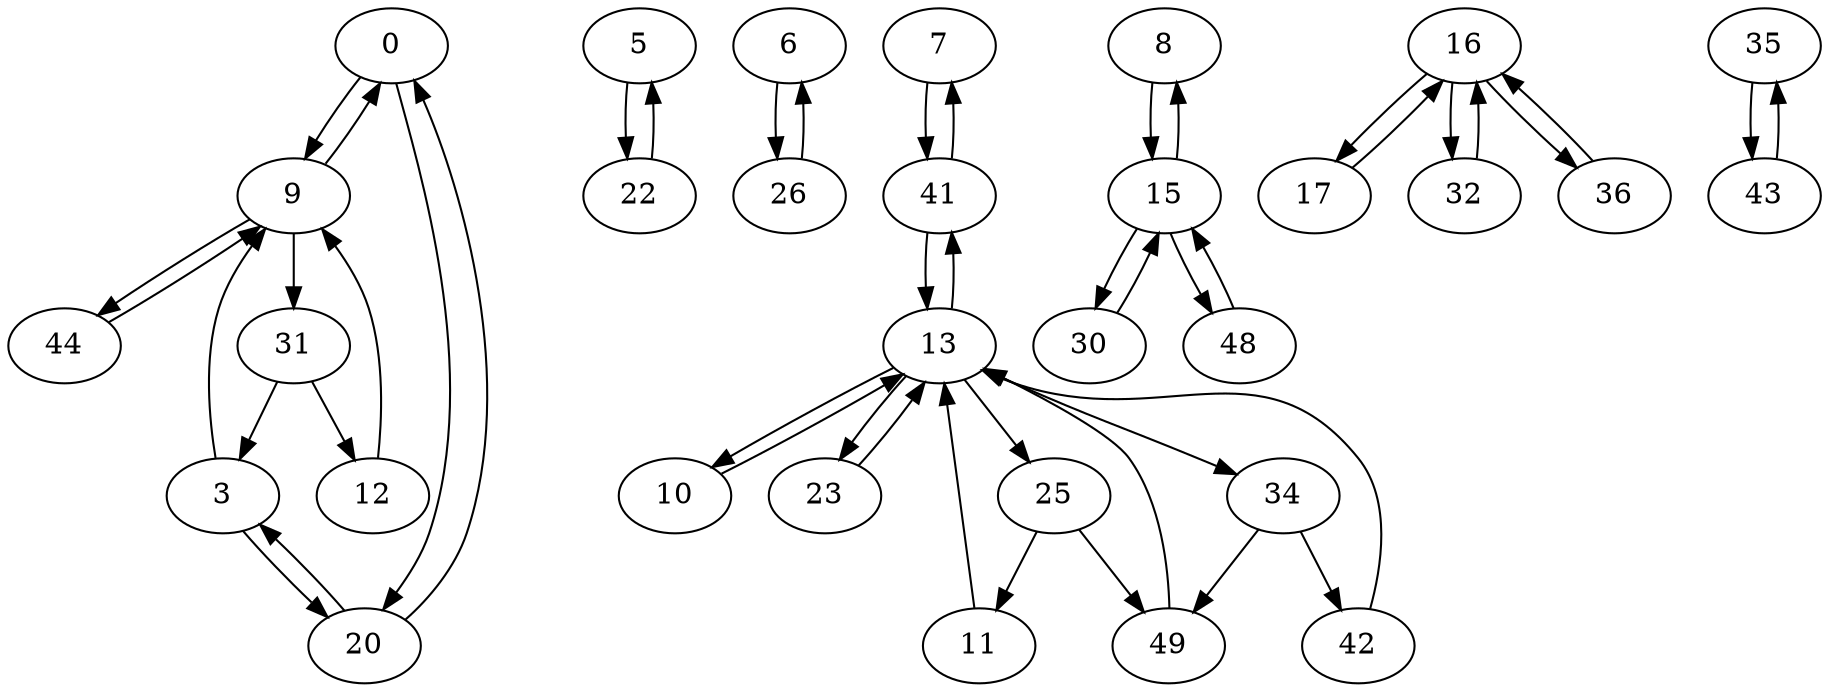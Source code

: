 digraph G {
  0 -> 9;
  0 -> 20;
  3 -> 9;
  3 -> 20;
  5 -> 22;
  6 -> 26;
  7 -> 41;
  8 -> 15;
  9 -> 0;
  9 -> 31;
  9 -> 44;
  10 -> 13;
  11 -> 13;
  12 -> 9;
  13 -> 10;
  13 -> 23;
  13 -> 25;
  13 -> 34;
  13 -> 41;
  15 -> 8;
  15 -> 30;
  15 -> 48;
  16 -> 17;
  16 -> 32;
  16 -> 36;
  17 -> 16;
  20 -> 0;
  20 -> 3;
  22 -> 5;
  23 -> 13;
  25 -> 11;
  25 -> 49;
  26 -> 6;
  30 -> 15;
  31 -> 3;
  31 -> 12;
  32 -> 16;
  34 -> 42;
  34 -> 49;
  35 -> 43;
  36 -> 16;
  41 -> 7;
  41 -> 13;
  42 -> 13;
  43 -> 35;
  44 -> 9;
  48 -> 15;
  49 -> 13;
}